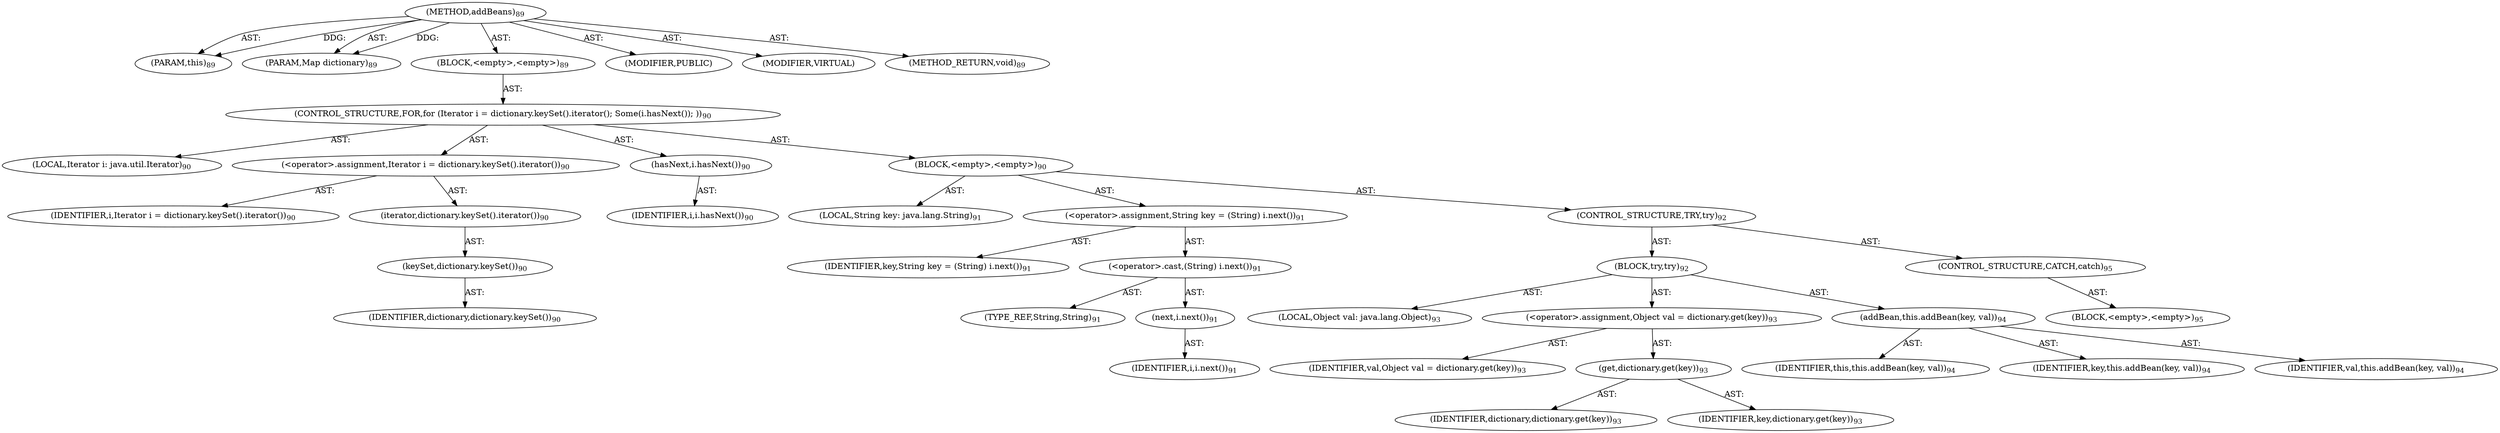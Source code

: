 digraph "addBeans" {  
"111669149696" [label = <(METHOD,addBeans)<SUB>89</SUB>> ]
"115964116992" [label = <(PARAM,this)<SUB>89</SUB>> ]
"115964116995" [label = <(PARAM,Map dictionary)<SUB>89</SUB>> ]
"25769803776" [label = <(BLOCK,&lt;empty&gt;,&lt;empty&gt;)<SUB>89</SUB>> ]
"47244640256" [label = <(CONTROL_STRUCTURE,FOR,for (Iterator i = dictionary.keySet().iterator(); Some(i.hasNext()); ))<SUB>90</SUB>> ]
"94489280512" [label = <(LOCAL,Iterator i: java.util.Iterator)<SUB>90</SUB>> ]
"30064771072" [label = <(&lt;operator&gt;.assignment,Iterator i = dictionary.keySet().iterator())<SUB>90</SUB>> ]
"68719476739" [label = <(IDENTIFIER,i,Iterator i = dictionary.keySet().iterator())<SUB>90</SUB>> ]
"30064771073" [label = <(iterator,dictionary.keySet().iterator())<SUB>90</SUB>> ]
"30064771074" [label = <(keySet,dictionary.keySet())<SUB>90</SUB>> ]
"68719476740" [label = <(IDENTIFIER,dictionary,dictionary.keySet())<SUB>90</SUB>> ]
"30064771075" [label = <(hasNext,i.hasNext())<SUB>90</SUB>> ]
"68719476741" [label = <(IDENTIFIER,i,i.hasNext())<SUB>90</SUB>> ]
"25769803777" [label = <(BLOCK,&lt;empty&gt;,&lt;empty&gt;)<SUB>90</SUB>> ]
"94489280513" [label = <(LOCAL,String key: java.lang.String)<SUB>91</SUB>> ]
"30064771076" [label = <(&lt;operator&gt;.assignment,String key = (String) i.next())<SUB>91</SUB>> ]
"68719476742" [label = <(IDENTIFIER,key,String key = (String) i.next())<SUB>91</SUB>> ]
"30064771077" [label = <(&lt;operator&gt;.cast,(String) i.next())<SUB>91</SUB>> ]
"180388626432" [label = <(TYPE_REF,String,String)<SUB>91</SUB>> ]
"30064771078" [label = <(next,i.next())<SUB>91</SUB>> ]
"68719476743" [label = <(IDENTIFIER,i,i.next())<SUB>91</SUB>> ]
"47244640257" [label = <(CONTROL_STRUCTURE,TRY,try)<SUB>92</SUB>> ]
"25769803778" [label = <(BLOCK,try,try)<SUB>92</SUB>> ]
"94489280514" [label = <(LOCAL,Object val: java.lang.Object)<SUB>93</SUB>> ]
"30064771079" [label = <(&lt;operator&gt;.assignment,Object val = dictionary.get(key))<SUB>93</SUB>> ]
"68719476744" [label = <(IDENTIFIER,val,Object val = dictionary.get(key))<SUB>93</SUB>> ]
"30064771080" [label = <(get,dictionary.get(key))<SUB>93</SUB>> ]
"68719476745" [label = <(IDENTIFIER,dictionary,dictionary.get(key))<SUB>93</SUB>> ]
"68719476746" [label = <(IDENTIFIER,key,dictionary.get(key))<SUB>93</SUB>> ]
"30064771081" [label = <(addBean,this.addBean(key, val))<SUB>94</SUB>> ]
"68719476736" [label = <(IDENTIFIER,this,this.addBean(key, val))<SUB>94</SUB>> ]
"68719476747" [label = <(IDENTIFIER,key,this.addBean(key, val))<SUB>94</SUB>> ]
"68719476748" [label = <(IDENTIFIER,val,this.addBean(key, val))<SUB>94</SUB>> ]
"47244640258" [label = <(CONTROL_STRUCTURE,CATCH,catch)<SUB>95</SUB>> ]
"25769803779" [label = <(BLOCK,&lt;empty&gt;,&lt;empty&gt;)<SUB>95</SUB>> ]
"133143986179" [label = <(MODIFIER,PUBLIC)> ]
"133143986180" [label = <(MODIFIER,VIRTUAL)> ]
"128849018880" [label = <(METHOD_RETURN,void)<SUB>89</SUB>> ]
  "111669149696" -> "115964116992"  [ label = "AST: "] 
  "111669149696" -> "115964116995"  [ label = "AST: "] 
  "111669149696" -> "25769803776"  [ label = "AST: "] 
  "111669149696" -> "133143986179"  [ label = "AST: "] 
  "111669149696" -> "133143986180"  [ label = "AST: "] 
  "111669149696" -> "128849018880"  [ label = "AST: "] 
  "25769803776" -> "47244640256"  [ label = "AST: "] 
  "47244640256" -> "94489280512"  [ label = "AST: "] 
  "47244640256" -> "30064771072"  [ label = "AST: "] 
  "47244640256" -> "30064771075"  [ label = "AST: "] 
  "47244640256" -> "25769803777"  [ label = "AST: "] 
  "30064771072" -> "68719476739"  [ label = "AST: "] 
  "30064771072" -> "30064771073"  [ label = "AST: "] 
  "30064771073" -> "30064771074"  [ label = "AST: "] 
  "30064771074" -> "68719476740"  [ label = "AST: "] 
  "30064771075" -> "68719476741"  [ label = "AST: "] 
  "25769803777" -> "94489280513"  [ label = "AST: "] 
  "25769803777" -> "30064771076"  [ label = "AST: "] 
  "25769803777" -> "47244640257"  [ label = "AST: "] 
  "30064771076" -> "68719476742"  [ label = "AST: "] 
  "30064771076" -> "30064771077"  [ label = "AST: "] 
  "30064771077" -> "180388626432"  [ label = "AST: "] 
  "30064771077" -> "30064771078"  [ label = "AST: "] 
  "30064771078" -> "68719476743"  [ label = "AST: "] 
  "47244640257" -> "25769803778"  [ label = "AST: "] 
  "47244640257" -> "47244640258"  [ label = "AST: "] 
  "25769803778" -> "94489280514"  [ label = "AST: "] 
  "25769803778" -> "30064771079"  [ label = "AST: "] 
  "25769803778" -> "30064771081"  [ label = "AST: "] 
  "30064771079" -> "68719476744"  [ label = "AST: "] 
  "30064771079" -> "30064771080"  [ label = "AST: "] 
  "30064771080" -> "68719476745"  [ label = "AST: "] 
  "30064771080" -> "68719476746"  [ label = "AST: "] 
  "30064771081" -> "68719476736"  [ label = "AST: "] 
  "30064771081" -> "68719476747"  [ label = "AST: "] 
  "30064771081" -> "68719476748"  [ label = "AST: "] 
  "47244640258" -> "25769803779"  [ label = "AST: "] 
  "111669149696" -> "115964116992"  [ label = "DDG: "] 
  "111669149696" -> "115964116995"  [ label = "DDG: "] 
}

